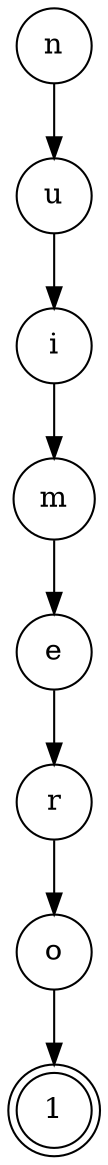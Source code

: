 digraph {   
    node [shape = doublecircle, color = black] 1 ;
    node [shape = circle];
    node [color= black];
    n -> u -> i -> m -> e -> r -> o -> 1;	
}